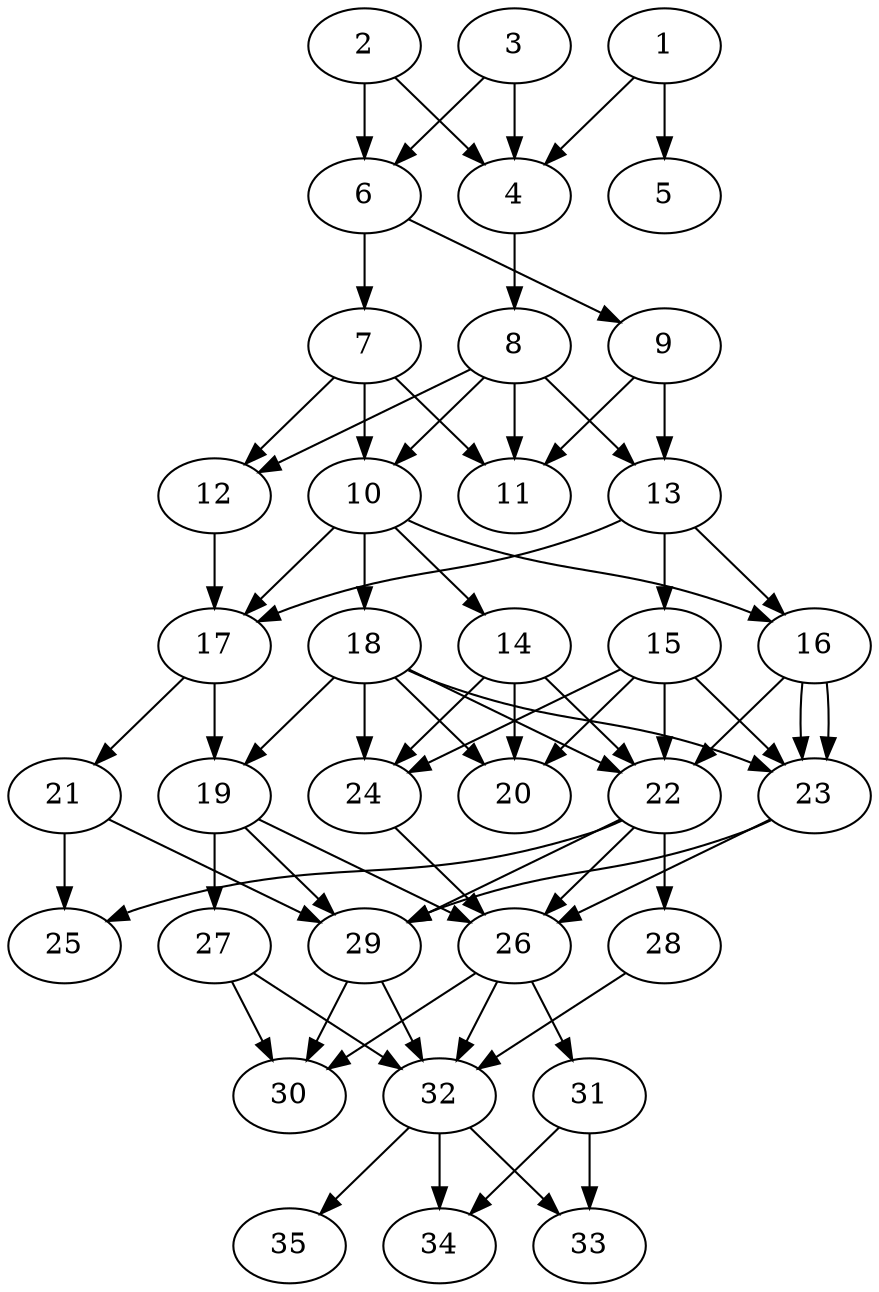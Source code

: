 // DAG automatically generated by daggen at Thu Oct  3 14:05:37 2019
// ./daggen --dot -n 35 --ccr 0.3 --fat 0.5 --regular 0.7 --density 0.7 --mindata 5242880 --maxdata 52428800 
digraph G {
  1 [size="43656533", alpha="0.12", expect_size="13096960"] 
  1 -> 4 [size ="13096960"]
  1 -> 5 [size ="13096960"]
  2 [size="72768853", alpha="0.19", expect_size="21830656"] 
  2 -> 4 [size ="21830656"]
  2 -> 6 [size ="21830656"]
  3 [size="104806400", alpha="0.17", expect_size="31441920"] 
  3 -> 4 [size ="31441920"]
  3 -> 6 [size ="31441920"]
  4 [size="105895253", alpha="0.05", expect_size="31768576"] 
  4 -> 8 [size ="31768576"]
  5 [size="26910720", alpha="0.02", expect_size="8073216"] 
  6 [size="166533120", alpha="0.04", expect_size="49959936"] 
  6 -> 7 [size ="49959936"]
  6 -> 9 [size ="49959936"]
  7 [size="34908160", alpha="0.01", expect_size="10472448"] 
  7 -> 10 [size ="10472448"]
  7 -> 11 [size ="10472448"]
  7 -> 12 [size ="10472448"]
  8 [size="121166507", alpha="0.03", expect_size="36349952"] 
  8 -> 10 [size ="36349952"]
  8 -> 11 [size ="36349952"]
  8 -> 12 [size ="36349952"]
  8 -> 13 [size ="36349952"]
  9 [size="133386240", alpha="0.14", expect_size="40015872"] 
  9 -> 11 [size ="40015872"]
  9 -> 13 [size ="40015872"]
  10 [size="112482987", alpha="0.16", expect_size="33744896"] 
  10 -> 14 [size ="33744896"]
  10 -> 16 [size ="33744896"]
  10 -> 17 [size ="33744896"]
  10 -> 18 [size ="33744896"]
  11 [size="111735467", alpha="0.19", expect_size="33520640"] 
  12 [size="52282027", alpha="0.09", expect_size="15684608"] 
  12 -> 17 [size ="15684608"]
  13 [size="43086507", alpha="0.14", expect_size="12925952"] 
  13 -> 15 [size ="12925952"]
  13 -> 16 [size ="12925952"]
  13 -> 17 [size ="12925952"]
  14 [size="22958080", alpha="0.07", expect_size="6887424"] 
  14 -> 20 [size ="6887424"]
  14 -> 22 [size ="6887424"]
  14 -> 24 [size ="6887424"]
  15 [size="64273067", alpha="0.20", expect_size="19281920"] 
  15 -> 20 [size ="19281920"]
  15 -> 22 [size ="19281920"]
  15 -> 23 [size ="19281920"]
  15 -> 24 [size ="19281920"]
  16 [size="77025280", alpha="0.14", expect_size="23107584"] 
  16 -> 22 [size ="23107584"]
  16 -> 23 [size ="23107584"]
  16 -> 23 [size ="23107584"]
  17 [size="111093760", alpha="0.17", expect_size="33328128"] 
  17 -> 19 [size ="33328128"]
  17 -> 21 [size ="33328128"]
  18 [size="117753173", alpha="0.01", expect_size="35325952"] 
  18 -> 19 [size ="35325952"]
  18 -> 20 [size ="35325952"]
  18 -> 22 [size ="35325952"]
  18 -> 23 [size ="35325952"]
  18 -> 24 [size ="35325952"]
  19 [size="138318507", alpha="0.13", expect_size="41495552"] 
  19 -> 26 [size ="41495552"]
  19 -> 27 [size ="41495552"]
  19 -> 29 [size ="41495552"]
  20 [size="91132587", alpha="0.14", expect_size="27339776"] 
  21 [size="60480853", alpha="0.19", expect_size="18144256"] 
  21 -> 25 [size ="18144256"]
  21 -> 29 [size ="18144256"]
  22 [size="51988480", alpha="0.11", expect_size="15596544"] 
  22 -> 25 [size ="15596544"]
  22 -> 26 [size ="15596544"]
  22 -> 28 [size ="15596544"]
  22 -> 29 [size ="15596544"]
  23 [size="125347840", alpha="0.14", expect_size="37604352"] 
  23 -> 26 [size ="37604352"]
  23 -> 29 [size ="37604352"]
  24 [size="74984107", alpha="0.08", expect_size="22495232"] 
  24 -> 26 [size ="22495232"]
  25 [size="132464640", alpha="0.03", expect_size="39739392"] 
  26 [size="131310933", alpha="0.18", expect_size="39393280"] 
  26 -> 30 [size ="39393280"]
  26 -> 31 [size ="39393280"]
  26 -> 32 [size ="39393280"]
  27 [size="81158827", alpha="0.14", expect_size="24347648"] 
  27 -> 30 [size ="24347648"]
  27 -> 32 [size ="24347648"]
  28 [size="57777493", alpha="0.04", expect_size="17333248"] 
  28 -> 32 [size ="17333248"]
  29 [size="66126507", alpha="0.09", expect_size="19837952"] 
  29 -> 30 [size ="19837952"]
  29 -> 32 [size ="19837952"]
  30 [size="164819627", alpha="0.05", expect_size="49445888"] 
  31 [size="118227627", alpha="0.14", expect_size="35468288"] 
  31 -> 33 [size ="35468288"]
  31 -> 34 [size ="35468288"]
  32 [size="109817173", alpha="0.07", expect_size="32945152"] 
  32 -> 33 [size ="32945152"]
  32 -> 34 [size ="32945152"]
  32 -> 35 [size ="32945152"]
  33 [size="37597867", alpha="0.03", expect_size="11279360"] 
  34 [size="146182827", alpha="0.00", expect_size="43854848"] 
  35 [size="52135253", alpha="0.03", expect_size="15640576"] 
}

